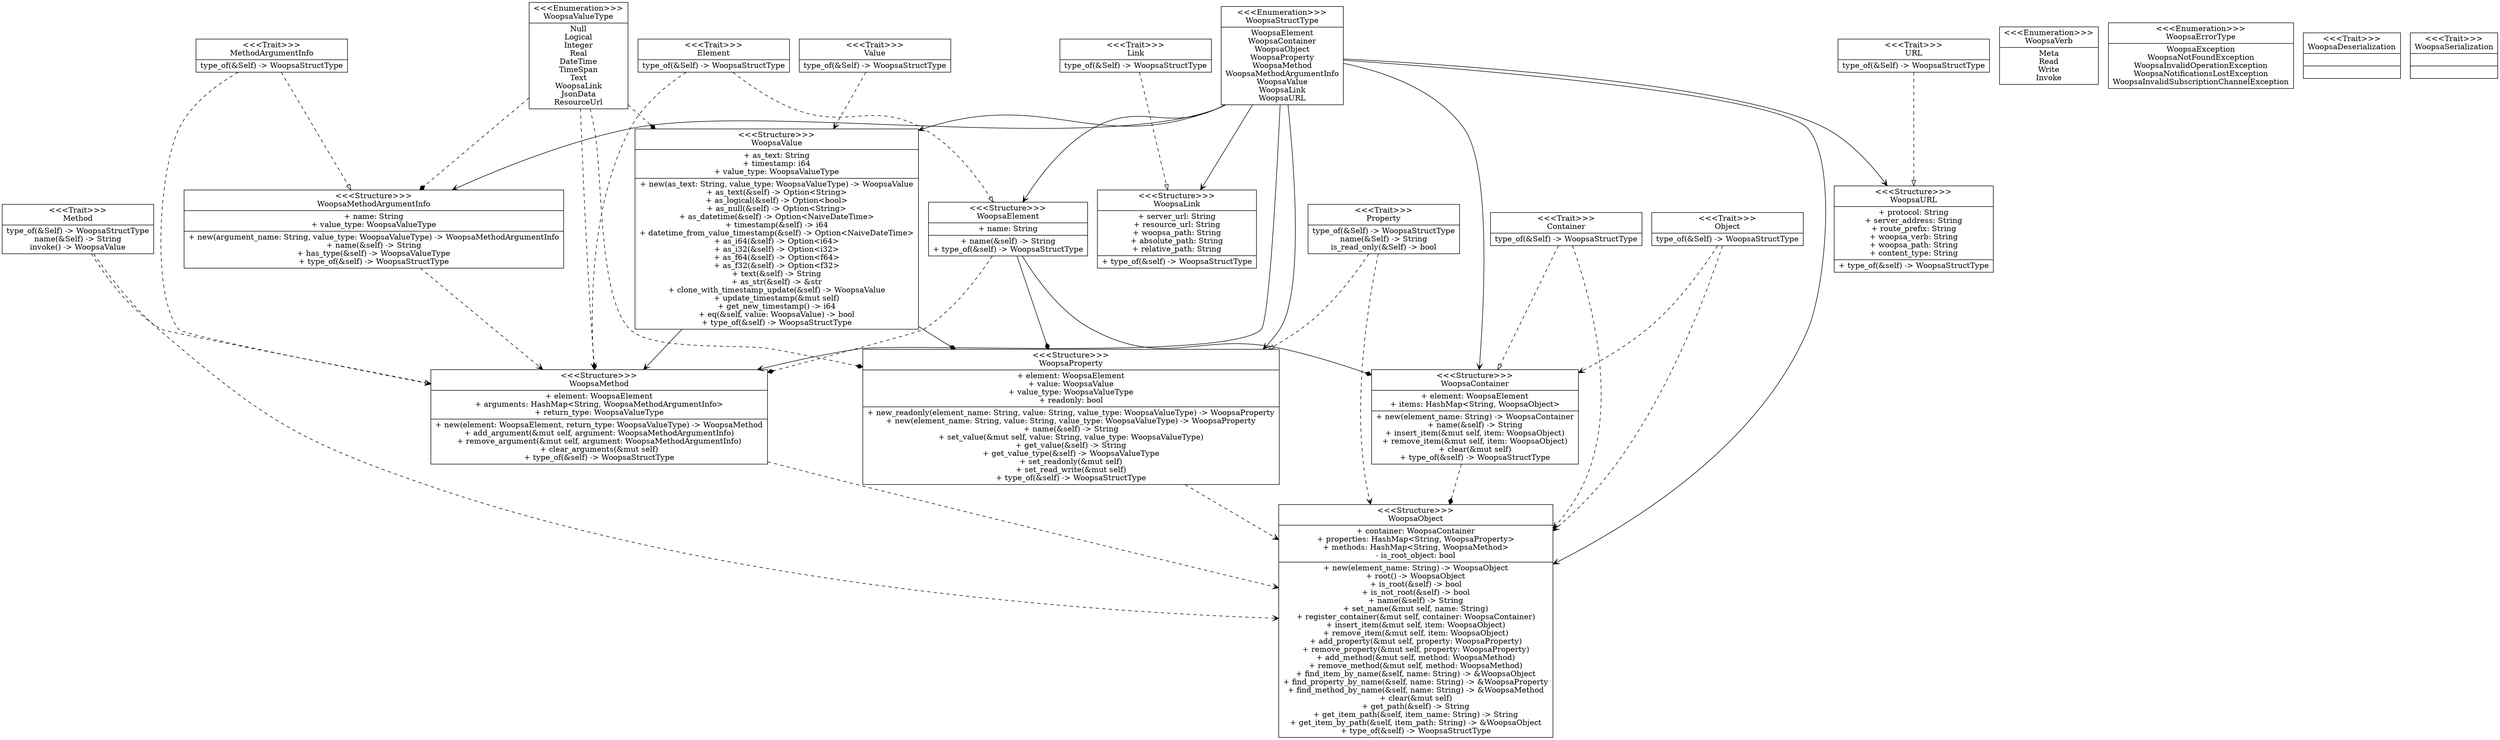 digraph ml {
    ndLink[label="{&lt;&lt;&lt;Trait&gt;&gt;&gt;\nLink|type_of(&amp;Self) -&gt; WoopsaStructType}"][shape="record"];
    ndWoopsaLink[label="{&lt;&lt;&lt;Structure&gt;&gt;&gt;\nWoopsaLink|+ server_url: String\n+ resource_url: String\n+ woopsa_path: String\n+ absolute_path: String\n+ relative_path: String|+ type_of(&amp;self) -&gt; WoopsaStructType}"][shape="record"];
    ndMethod[label="{&lt;&lt;&lt;Trait&gt;&gt;&gt;\nMethod|type_of(&amp;Self) -&gt; WoopsaStructType\nname(&amp;Self) -&gt; String\ninvoke() -&gt; WoopsaValue}"][shape="record"];
    ndWoopsaMethod[label="{&lt;&lt;&lt;Structure&gt;&gt;&gt;\nWoopsaMethod|+ element: WoopsaElement\n+ arguments: HashMap&lt;String, WoopsaMethodArgumentInfo&gt;\n+ return_type: WoopsaValueType|+ new(element: WoopsaElement, return_type: WoopsaValueType) -&gt; WoopsaMethod\n+ add_argument(&amp;mut self, argument: WoopsaMethodArgumentInfo)\n+ remove_argument(&amp;mut self, argument: WoopsaMethodArgumentInfo)\n+ clear_arguments(&amp;mut self)\n+ type_of(&amp;self) -&gt; WoopsaStructType}"][shape="record"];
    ndWoopsaVerb[label="{&lt;&lt;&lt;Enumeration&gt;&gt;&gt;\nWoopsaVerb|Meta\nRead\nWrite\nInvoke}"][shape="record"];
    ndURL[label="{&lt;&lt;&lt;Trait&gt;&gt;&gt;\nURL|type_of(&amp;Self) -&gt; WoopsaStructType}"][shape="record"];
    ndWoopsaURL[label="{&lt;&lt;&lt;Structure&gt;&gt;&gt;\nWoopsaURL|+ protocol: String\n+ server_address: String\n+ route_prefix: String\n+ woopsa_verb: String\n+ woopsa_path: String\n+ content_type: String|+ type_of(&amp;self) -&gt; WoopsaStructType}"][shape="record"];
    ndWoopsaErrorType[label="{&lt;&lt;&lt;Enumeration&gt;&gt;&gt;\nWoopsaErrorType|WoopsaException\nWoopsaNotFoundException\nWoopsaInvalidOperationException\nWoopsaNotificationsLostException\nWoopsaInvalidSubscriptionChannelException}"][shape="record"];
    ndContainer[label="{&lt;&lt;&lt;Trait&gt;&gt;&gt;\nContainer|type_of(&amp;Self) -&gt; WoopsaStructType}"][shape="record"];
    ndWoopsaContainer[label="{&lt;&lt;&lt;Structure&gt;&gt;&gt;\nWoopsaContainer|+ element: WoopsaElement\n+ items: HashMap&lt;String, WoopsaObject&gt;|+ new(element_name: String) -&gt; WoopsaContainer\n+ name(&amp;self) -&gt; String\n+ insert_item(&amp;mut self, item: WoopsaObject)\n+ remove_item(&amp;mut self, item: WoopsaObject)\n+ clear(&amp;mut self)\n+ type_of(&amp;self) -&gt; WoopsaStructType}"][shape="record"];
    ndWoopsaValueType[label="{&lt;&lt;&lt;Enumeration&gt;&gt;&gt;\nWoopsaValueType|Null\nLogical\nInteger\nReal\nDateTime\nTimeSpan\nText\nWoopsaLink\nJsonData\nResourceUrl}"][shape="record"];
    ndObject[label="{&lt;&lt;&lt;Trait&gt;&gt;&gt;\nObject|type_of(&amp;Self) -&gt; WoopsaStructType}"][shape="record"];
    ndWoopsaObject[label="{&lt;&lt;&lt;Structure&gt;&gt;&gt;\nWoopsaObject|+ container: WoopsaContainer\n+ properties: HashMap&lt;String, WoopsaProperty&gt;\n+ methods: HashMap&lt;String, WoopsaMethod&gt;\n- is_root_object: bool|+ new(element_name: String) -&gt; WoopsaObject\n+ root() -&gt; WoopsaObject\n+ is_root(&amp;self) -&gt; bool\n+ is_not_root(&amp;self) -&gt; bool\n+ name(&amp;self) -&gt; String\n+ set_name(&amp;mut self, name: String)\n+ register_container(&amp;mut self, container: WoopsaContainer)\n+ insert_item(&amp;mut self, item: WoopsaObject)\n+ remove_item(&amp;mut self, item: WoopsaObject)\n+ add_property(&amp;mut self, property: WoopsaProperty)\n+ remove_property(&amp;mut self, property: WoopsaProperty)\n+ add_method(&amp;mut self, method: WoopsaMethod)\n+ remove_method(&amp;mut self, method: WoopsaMethod)\n+ find_item_by_name(&amp;self, name: String) -&gt; &amp;WoopsaObject\n+ find_property_by_name(&amp;self, name: String) -&gt; &amp;WoopsaProperty\n+ find_method_by_name(&amp;self, name: String) -&gt; &amp;WoopsaMethod\n+ clear(&amp;mut self)\n+ get_path(&amp;self) -&gt; String\n+ get_item_path(&amp;self, item_name: String) -&gt; String\n+ get_item_by_path(&amp;self, item_path: String) -&gt; &amp;WoopsaObject\n+ type_of(&amp;self) -&gt; WoopsaStructType}"][shape="record"];
    ndProperty[label="{&lt;&lt;&lt;Trait&gt;&gt;&gt;\nProperty|type_of(&amp;Self) -&gt; WoopsaStructType\nname(&amp;Self) -&gt; String\nis_read_only(&amp;Self) -&gt; bool}"][shape="record"];
    ndWoopsaProperty[label="{&lt;&lt;&lt;Structure&gt;&gt;&gt;\nWoopsaProperty|+ element: WoopsaElement\n+ value: WoopsaValue\n+ value_type: WoopsaValueType\n+ readonly: bool|+ new_readonly(element_name: String, value: String, value_type: WoopsaValueType) -&gt; WoopsaProperty\n+ new(element_name: String, value: String, value_type: WoopsaValueType) -&gt; WoopsaProperty\n+ name(&amp;self) -&gt; String\n+ set_value(&amp;mut self, value: String, value_type: WoopsaValueType)\n+ get_value(&amp;self) -&gt; String\n+ get_value_type(&amp;self) -&gt; WoopsaValueType\n+ set_readonly(&amp;mut self)\n+ set_read_write(&amp;mut self)\n+ type_of(&amp;self) -&gt; WoopsaStructType}"][shape="record"];
    ndElement[label="{&lt;&lt;&lt;Trait&gt;&gt;&gt;\nElement|type_of(&amp;Self) -&gt; WoopsaStructType}"][shape="record"];
    ndWoopsaElement[label="{&lt;&lt;&lt;Structure&gt;&gt;&gt;\nWoopsaElement|+ name: String|+ name(&amp;self) -&gt; String\n+ type_of(&amp;self) -&gt; WoopsaStructType}"][shape="record"];
    ndWoopsaStructType[label="{&lt;&lt;&lt;Enumeration&gt;&gt;&gt;\nWoopsaStructType|WoopsaElement\nWoopsaContainer\nWoopsaObject\nWoopsaProperty\nWoopsaMethod\nWoopsaMethodArgumentInfo\nWoopsaValue\nWoopsaLink\nWoopsaURL}"][shape="record"];
    ndMethodArgumentInfo[label="{&lt;&lt;&lt;Trait&gt;&gt;&gt;\nMethodArgumentInfo|type_of(&amp;Self) -&gt; WoopsaStructType}"][shape="record"];
    ndWoopsaMethodArgumentInfo[label="{&lt;&lt;&lt;Structure&gt;&gt;&gt;\nWoopsaMethodArgumentInfo|+ name: String\n+ value_type: WoopsaValueType|+ new(argument_name: String, value_type: WoopsaValueType) -&gt; WoopsaMethodArgumentInfo\n+ name(&amp;self) -&gt; String\n+ has_type(&amp;self) -&gt; WoopsaValueType\n+ type_of(&amp;self) -&gt; WoopsaStructType}"][shape="record"];
    ndValue[label="{&lt;&lt;&lt;Trait&gt;&gt;&gt;\nValue|type_of(&amp;Self) -&gt; WoopsaStructType}"][shape="record"];
    ndWoopsaValue[label="{&lt;&lt;&lt;Structure&gt;&gt;&gt;\nWoopsaValue|+ as_text: String\n+ timestamp: i64\n+ value_type: WoopsaValueType|+ new(as_text: String, value_type: WoopsaValueType) -&gt; WoopsaValue\n+ as_text(&amp;self) -&gt; Option&lt;String&gt;\n+ as_logical(&amp;self) -&gt; Option&lt;bool&gt;\n+ as_null(&amp;self) -&gt; Option&lt;String&gt;\n+ as_datetime(&amp;self) -&gt; Option&lt;NaiveDateTime&gt;\n+ timestamp(&amp;self) -&gt; i64\n+ datetime_from_value_timestamp(&amp;self) -&gt; Option&lt;NaiveDateTime&gt;\n+ as_i64(&amp;self) -&gt; Option&lt;i64&gt;\n+ as_i32(&amp;self) -&gt; Option&lt;i32&gt;\n+ as_f64(&amp;self) -&gt; Option&lt;f64&gt;\n+ as_f32(&amp;self) -&gt; Option&lt;f32&gt;\n+ text(&amp;self) -&gt; String\n+ as_str(&amp;self) -&gt; &amp;str\n+ clone_with_timestamp_update(&amp;self) -&gt; WoopsaValue\n+ update_timestamp(&amp;mut self)\n+ get_new_timestamp() -&gt; i64\n+ eq(&amp;self, value: WoopsaValue) -&gt; bool\n+ type_of(&amp;self) -&gt; WoopsaStructType}"][shape="record"];
    ndWoopsaDeserialization[label="{&lt;&lt;&lt;Trait&gt;&gt;&gt;\nWoopsaDeserialization||}"][shape="record"];
    ndWoopsaSerialization[label="{&lt;&lt;&lt;Trait&gt;&gt;&gt;\nWoopsaSerialization||}"][shape="record"];
    ndLink -> ndWoopsaLink[label=""][style="dashed"][arrowhead="onormal"];
    ndMethod -> ndWoopsaMethod[label=""][style="dashed"][arrowhead="onormal"];
    ndMethod -> ndWoopsaObject[label=""][style="dashed"][arrowhead="vee"];
    ndWoopsaMethod -> ndWoopsaObject[label=""][style="dashed"][arrowhead="vee"];
    ndURL -> ndWoopsaURL[label=""][style="dashed"][arrowhead="onormal"];
    ndContainer -> ndWoopsaContainer[label=""][style="dashed"][arrowhead="onormal"];
    ndContainer -> ndWoopsaObject[label=""][style="dashed"][arrowhead="vee"];
    ndWoopsaContainer -> ndWoopsaObject[label=""][style="dashed"][arrowhead="diamond"];
    ndWoopsaValueType -> ndWoopsaMethod[label=""][style="dashed"][arrowhead="diamond"];
    ndWoopsaValueType -> ndWoopsaProperty[label=""][style="dashed"][arrowhead="diamond"];
    ndWoopsaValueType -> ndWoopsaMethodArgumentInfo[label=""][style="dashed"][arrowhead="diamond"];
    ndWoopsaValueType -> ndWoopsaValue[label=""][style="dashed"][arrowhead="diamond"];
    ndObject -> ndWoopsaContainer[label=""][style="dashed"][arrowhead="vee"];
    ndObject -> ndWoopsaObject[label=""][style="dashed"][arrowhead="vee"];
    ndProperty -> ndWoopsaObject[label=""][style="dashed"][arrowhead="vee"];
    ndProperty -> ndWoopsaProperty[label=""][style="dashed"][arrowhead="onormal"];
    ndWoopsaProperty -> ndWoopsaObject[label=""][style="dashed"][arrowhead="vee"];
    ndElement -> ndWoopsaMethod[label=""][style="dashed"][arrowhead="vee"];
    ndElement -> ndWoopsaElement[label=""][style="dashed"][arrowhead="onormal"];
    ndWoopsaElement -> ndWoopsaMethod[label=""][style="dashed"][arrowhead="diamond"];
    ndWoopsaElement -> ndWoopsaContainer[label=""][arrowhead="diamond"];
    ndWoopsaElement -> ndWoopsaProperty[label=""][arrowhead="diamond"];
    ndWoopsaStructType -> ndWoopsaLink[label=""][arrowhead="vee"];
    ndWoopsaStructType -> ndWoopsaMethod[label=""][arrowhead="vee"];
    ndWoopsaStructType -> ndWoopsaURL[label=""][arrowhead="vee"];
    ndWoopsaStructType -> ndWoopsaContainer[label=""][arrowhead="vee"];
    ndWoopsaStructType -> ndWoopsaObject[label=""][arrowhead="vee"];
    ndWoopsaStructType -> ndWoopsaProperty[label=""][arrowhead="vee"];
    ndWoopsaStructType -> ndWoopsaElement[label=""][arrowhead="vee"];
    ndWoopsaStructType -> ndWoopsaMethodArgumentInfo[label=""][arrowhead="vee"];
    ndWoopsaStructType -> ndWoopsaValue[label=""][arrowhead="vee"];
    ndMethodArgumentInfo -> ndWoopsaMethod[label=""][style="dashed"][arrowhead="vee"];
    ndMethodArgumentInfo -> ndWoopsaMethodArgumentInfo[label=""][style="dashed"][arrowhead="onormal"];
    ndWoopsaMethodArgumentInfo -> ndWoopsaMethod[label=""][style="dashed"][arrowhead="vee"];
    ndValue -> ndWoopsaValue[label=""][style="dashed"][arrowhead="vee"];
    ndWoopsaValue -> ndWoopsaMethod[label=""][arrowhead="vee"];
    ndWoopsaValue -> ndWoopsaProperty[label=""][arrowhead="diamond"];
}
